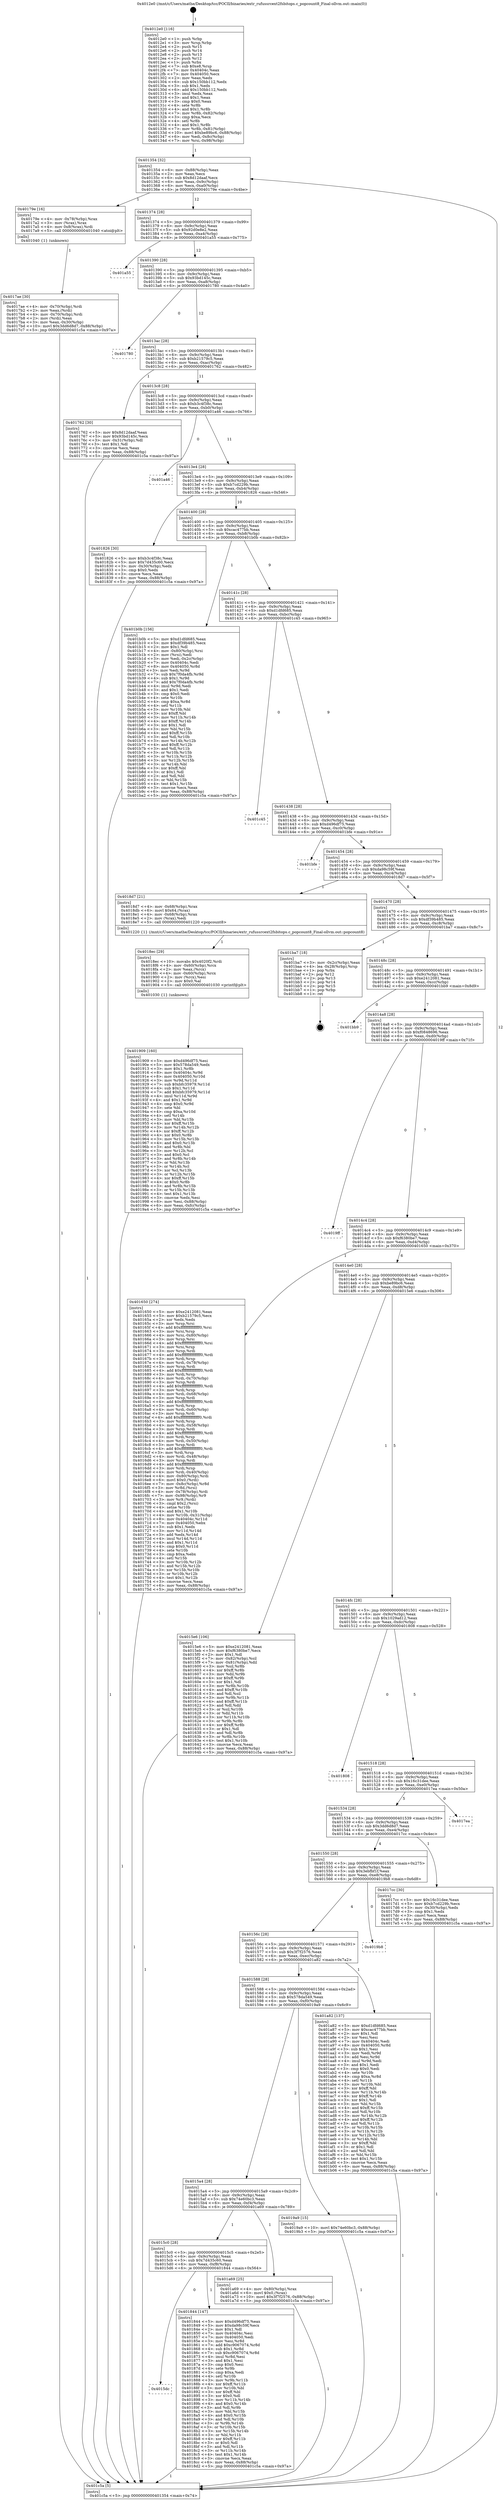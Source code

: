 digraph "0x4012e0" {
  label = "0x4012e0 (/mnt/c/Users/mathe/Desktop/tcc/POCII/binaries/extr_rufussrcext2fsbitops.c_popcount8_Final-ollvm.out::main(0))"
  labelloc = "t"
  node[shape=record]

  Entry [label="",width=0.3,height=0.3,shape=circle,fillcolor=black,style=filled]
  "0x401354" [label="{
     0x401354 [32]\l
     | [instrs]\l
     &nbsp;&nbsp;0x401354 \<+6\>: mov -0x88(%rbp),%eax\l
     &nbsp;&nbsp;0x40135a \<+2\>: mov %eax,%ecx\l
     &nbsp;&nbsp;0x40135c \<+6\>: sub $0x8d12daaf,%ecx\l
     &nbsp;&nbsp;0x401362 \<+6\>: mov %eax,-0x9c(%rbp)\l
     &nbsp;&nbsp;0x401368 \<+6\>: mov %ecx,-0xa0(%rbp)\l
     &nbsp;&nbsp;0x40136e \<+6\>: je 000000000040179e \<main+0x4be\>\l
  }"]
  "0x40179e" [label="{
     0x40179e [16]\l
     | [instrs]\l
     &nbsp;&nbsp;0x40179e \<+4\>: mov -0x78(%rbp),%rax\l
     &nbsp;&nbsp;0x4017a2 \<+3\>: mov (%rax),%rax\l
     &nbsp;&nbsp;0x4017a5 \<+4\>: mov 0x8(%rax),%rdi\l
     &nbsp;&nbsp;0x4017a9 \<+5\>: call 0000000000401040 \<atoi@plt\>\l
     | [calls]\l
     &nbsp;&nbsp;0x401040 \{1\} (unknown)\l
  }"]
  "0x401374" [label="{
     0x401374 [28]\l
     | [instrs]\l
     &nbsp;&nbsp;0x401374 \<+5\>: jmp 0000000000401379 \<main+0x99\>\l
     &nbsp;&nbsp;0x401379 \<+6\>: mov -0x9c(%rbp),%eax\l
     &nbsp;&nbsp;0x40137f \<+5\>: sub $0x92d0e8e2,%eax\l
     &nbsp;&nbsp;0x401384 \<+6\>: mov %eax,-0xa4(%rbp)\l
     &nbsp;&nbsp;0x40138a \<+6\>: je 0000000000401a55 \<main+0x775\>\l
  }"]
  Exit [label="",width=0.3,height=0.3,shape=circle,fillcolor=black,style=filled,peripheries=2]
  "0x401a55" [label="{
     0x401a55\l
  }", style=dashed]
  "0x401390" [label="{
     0x401390 [28]\l
     | [instrs]\l
     &nbsp;&nbsp;0x401390 \<+5\>: jmp 0000000000401395 \<main+0xb5\>\l
     &nbsp;&nbsp;0x401395 \<+6\>: mov -0x9c(%rbp),%eax\l
     &nbsp;&nbsp;0x40139b \<+5\>: sub $0x93bd145c,%eax\l
     &nbsp;&nbsp;0x4013a0 \<+6\>: mov %eax,-0xa8(%rbp)\l
     &nbsp;&nbsp;0x4013a6 \<+6\>: je 0000000000401780 \<main+0x4a0\>\l
  }"]
  "0x401909" [label="{
     0x401909 [160]\l
     | [instrs]\l
     &nbsp;&nbsp;0x401909 \<+5\>: mov $0xd496df75,%esi\l
     &nbsp;&nbsp;0x40190e \<+5\>: mov $0x578da549,%edx\l
     &nbsp;&nbsp;0x401913 \<+3\>: mov $0x1,%r8b\l
     &nbsp;&nbsp;0x401916 \<+8\>: mov 0x40404c,%r9d\l
     &nbsp;&nbsp;0x40191e \<+8\>: mov 0x404050,%r10d\l
     &nbsp;&nbsp;0x401926 \<+3\>: mov %r9d,%r11d\l
     &nbsp;&nbsp;0x401929 \<+7\>: sub $0xbfc35979,%r11d\l
     &nbsp;&nbsp;0x401930 \<+4\>: sub $0x1,%r11d\l
     &nbsp;&nbsp;0x401934 \<+7\>: add $0xbfc35979,%r11d\l
     &nbsp;&nbsp;0x40193b \<+4\>: imul %r11d,%r9d\l
     &nbsp;&nbsp;0x40193f \<+4\>: and $0x1,%r9d\l
     &nbsp;&nbsp;0x401943 \<+4\>: cmp $0x0,%r9d\l
     &nbsp;&nbsp;0x401947 \<+3\>: sete %bl\l
     &nbsp;&nbsp;0x40194a \<+4\>: cmp $0xa,%r10d\l
     &nbsp;&nbsp;0x40194e \<+4\>: setl %r14b\l
     &nbsp;&nbsp;0x401952 \<+3\>: mov %bl,%r15b\l
     &nbsp;&nbsp;0x401955 \<+4\>: xor $0xff,%r15b\l
     &nbsp;&nbsp;0x401959 \<+3\>: mov %r14b,%r12b\l
     &nbsp;&nbsp;0x40195c \<+4\>: xor $0xff,%r12b\l
     &nbsp;&nbsp;0x401960 \<+4\>: xor $0x0,%r8b\l
     &nbsp;&nbsp;0x401964 \<+3\>: mov %r15b,%r13b\l
     &nbsp;&nbsp;0x401967 \<+4\>: and $0x0,%r13b\l
     &nbsp;&nbsp;0x40196b \<+3\>: and %r8b,%bl\l
     &nbsp;&nbsp;0x40196e \<+3\>: mov %r12b,%cl\l
     &nbsp;&nbsp;0x401971 \<+3\>: and $0x0,%cl\l
     &nbsp;&nbsp;0x401974 \<+3\>: and %r8b,%r14b\l
     &nbsp;&nbsp;0x401977 \<+3\>: or %bl,%r13b\l
     &nbsp;&nbsp;0x40197a \<+3\>: or %r14b,%cl\l
     &nbsp;&nbsp;0x40197d \<+3\>: xor %cl,%r13b\l
     &nbsp;&nbsp;0x401980 \<+3\>: or %r12b,%r15b\l
     &nbsp;&nbsp;0x401983 \<+4\>: xor $0xff,%r15b\l
     &nbsp;&nbsp;0x401987 \<+4\>: or $0x0,%r8b\l
     &nbsp;&nbsp;0x40198b \<+3\>: and %r8b,%r15b\l
     &nbsp;&nbsp;0x40198e \<+3\>: or %r15b,%r13b\l
     &nbsp;&nbsp;0x401991 \<+4\>: test $0x1,%r13b\l
     &nbsp;&nbsp;0x401995 \<+3\>: cmovne %edx,%esi\l
     &nbsp;&nbsp;0x401998 \<+6\>: mov %esi,-0x88(%rbp)\l
     &nbsp;&nbsp;0x40199e \<+6\>: mov %eax,-0xfc(%rbp)\l
     &nbsp;&nbsp;0x4019a4 \<+5\>: jmp 0000000000401c5a \<main+0x97a\>\l
  }"]
  "0x401780" [label="{
     0x401780\l
  }", style=dashed]
  "0x4013ac" [label="{
     0x4013ac [28]\l
     | [instrs]\l
     &nbsp;&nbsp;0x4013ac \<+5\>: jmp 00000000004013b1 \<main+0xd1\>\l
     &nbsp;&nbsp;0x4013b1 \<+6\>: mov -0x9c(%rbp),%eax\l
     &nbsp;&nbsp;0x4013b7 \<+5\>: sub $0xb21579c5,%eax\l
     &nbsp;&nbsp;0x4013bc \<+6\>: mov %eax,-0xac(%rbp)\l
     &nbsp;&nbsp;0x4013c2 \<+6\>: je 0000000000401762 \<main+0x482\>\l
  }"]
  "0x4018ec" [label="{
     0x4018ec [29]\l
     | [instrs]\l
     &nbsp;&nbsp;0x4018ec \<+10\>: movabs $0x4020f2,%rdi\l
     &nbsp;&nbsp;0x4018f6 \<+4\>: mov -0x60(%rbp),%rcx\l
     &nbsp;&nbsp;0x4018fa \<+2\>: mov %eax,(%rcx)\l
     &nbsp;&nbsp;0x4018fc \<+4\>: mov -0x60(%rbp),%rcx\l
     &nbsp;&nbsp;0x401900 \<+2\>: mov (%rcx),%esi\l
     &nbsp;&nbsp;0x401902 \<+2\>: mov $0x0,%al\l
     &nbsp;&nbsp;0x401904 \<+5\>: call 0000000000401030 \<printf@plt\>\l
     | [calls]\l
     &nbsp;&nbsp;0x401030 \{1\} (unknown)\l
  }"]
  "0x401762" [label="{
     0x401762 [30]\l
     | [instrs]\l
     &nbsp;&nbsp;0x401762 \<+5\>: mov $0x8d12daaf,%eax\l
     &nbsp;&nbsp;0x401767 \<+5\>: mov $0x93bd145c,%ecx\l
     &nbsp;&nbsp;0x40176c \<+3\>: mov -0x31(%rbp),%dl\l
     &nbsp;&nbsp;0x40176f \<+3\>: test $0x1,%dl\l
     &nbsp;&nbsp;0x401772 \<+3\>: cmovne %ecx,%eax\l
     &nbsp;&nbsp;0x401775 \<+6\>: mov %eax,-0x88(%rbp)\l
     &nbsp;&nbsp;0x40177b \<+5\>: jmp 0000000000401c5a \<main+0x97a\>\l
  }"]
  "0x4013c8" [label="{
     0x4013c8 [28]\l
     | [instrs]\l
     &nbsp;&nbsp;0x4013c8 \<+5\>: jmp 00000000004013cd \<main+0xed\>\l
     &nbsp;&nbsp;0x4013cd \<+6\>: mov -0x9c(%rbp),%eax\l
     &nbsp;&nbsp;0x4013d3 \<+5\>: sub $0xb3c4f38c,%eax\l
     &nbsp;&nbsp;0x4013d8 \<+6\>: mov %eax,-0xb0(%rbp)\l
     &nbsp;&nbsp;0x4013de \<+6\>: je 0000000000401a46 \<main+0x766\>\l
  }"]
  "0x4015dc" [label="{
     0x4015dc\l
  }", style=dashed]
  "0x401a46" [label="{
     0x401a46\l
  }", style=dashed]
  "0x4013e4" [label="{
     0x4013e4 [28]\l
     | [instrs]\l
     &nbsp;&nbsp;0x4013e4 \<+5\>: jmp 00000000004013e9 \<main+0x109\>\l
     &nbsp;&nbsp;0x4013e9 \<+6\>: mov -0x9c(%rbp),%eax\l
     &nbsp;&nbsp;0x4013ef \<+5\>: sub $0xb7cd229b,%eax\l
     &nbsp;&nbsp;0x4013f4 \<+6\>: mov %eax,-0xb4(%rbp)\l
     &nbsp;&nbsp;0x4013fa \<+6\>: je 0000000000401826 \<main+0x546\>\l
  }"]
  "0x401844" [label="{
     0x401844 [147]\l
     | [instrs]\l
     &nbsp;&nbsp;0x401844 \<+5\>: mov $0xd496df75,%eax\l
     &nbsp;&nbsp;0x401849 \<+5\>: mov $0xda98c59f,%ecx\l
     &nbsp;&nbsp;0x40184e \<+2\>: mov $0x1,%dl\l
     &nbsp;&nbsp;0x401850 \<+7\>: mov 0x40404c,%esi\l
     &nbsp;&nbsp;0x401857 \<+7\>: mov 0x404050,%edi\l
     &nbsp;&nbsp;0x40185e \<+3\>: mov %esi,%r8d\l
     &nbsp;&nbsp;0x401861 \<+7\>: add $0xc9067074,%r8d\l
     &nbsp;&nbsp;0x401868 \<+4\>: sub $0x1,%r8d\l
     &nbsp;&nbsp;0x40186c \<+7\>: sub $0xc9067074,%r8d\l
     &nbsp;&nbsp;0x401873 \<+4\>: imul %r8d,%esi\l
     &nbsp;&nbsp;0x401877 \<+3\>: and $0x1,%esi\l
     &nbsp;&nbsp;0x40187a \<+3\>: cmp $0x0,%esi\l
     &nbsp;&nbsp;0x40187d \<+4\>: sete %r9b\l
     &nbsp;&nbsp;0x401881 \<+3\>: cmp $0xa,%edi\l
     &nbsp;&nbsp;0x401884 \<+4\>: setl %r10b\l
     &nbsp;&nbsp;0x401888 \<+3\>: mov %r9b,%r11b\l
     &nbsp;&nbsp;0x40188b \<+4\>: xor $0xff,%r11b\l
     &nbsp;&nbsp;0x40188f \<+3\>: mov %r10b,%bl\l
     &nbsp;&nbsp;0x401892 \<+3\>: xor $0xff,%bl\l
     &nbsp;&nbsp;0x401895 \<+3\>: xor $0x0,%dl\l
     &nbsp;&nbsp;0x401898 \<+3\>: mov %r11b,%r14b\l
     &nbsp;&nbsp;0x40189b \<+4\>: and $0x0,%r14b\l
     &nbsp;&nbsp;0x40189f \<+3\>: and %dl,%r9b\l
     &nbsp;&nbsp;0x4018a2 \<+3\>: mov %bl,%r15b\l
     &nbsp;&nbsp;0x4018a5 \<+4\>: and $0x0,%r15b\l
     &nbsp;&nbsp;0x4018a9 \<+3\>: and %dl,%r10b\l
     &nbsp;&nbsp;0x4018ac \<+3\>: or %r9b,%r14b\l
     &nbsp;&nbsp;0x4018af \<+3\>: or %r10b,%r15b\l
     &nbsp;&nbsp;0x4018b2 \<+3\>: xor %r15b,%r14b\l
     &nbsp;&nbsp;0x4018b5 \<+3\>: or %bl,%r11b\l
     &nbsp;&nbsp;0x4018b8 \<+4\>: xor $0xff,%r11b\l
     &nbsp;&nbsp;0x4018bc \<+3\>: or $0x0,%dl\l
     &nbsp;&nbsp;0x4018bf \<+3\>: and %dl,%r11b\l
     &nbsp;&nbsp;0x4018c2 \<+3\>: or %r11b,%r14b\l
     &nbsp;&nbsp;0x4018c5 \<+4\>: test $0x1,%r14b\l
     &nbsp;&nbsp;0x4018c9 \<+3\>: cmovne %ecx,%eax\l
     &nbsp;&nbsp;0x4018cc \<+6\>: mov %eax,-0x88(%rbp)\l
     &nbsp;&nbsp;0x4018d2 \<+5\>: jmp 0000000000401c5a \<main+0x97a\>\l
  }"]
  "0x401826" [label="{
     0x401826 [30]\l
     | [instrs]\l
     &nbsp;&nbsp;0x401826 \<+5\>: mov $0xb3c4f38c,%eax\l
     &nbsp;&nbsp;0x40182b \<+5\>: mov $0x7d435c60,%ecx\l
     &nbsp;&nbsp;0x401830 \<+3\>: mov -0x30(%rbp),%edx\l
     &nbsp;&nbsp;0x401833 \<+3\>: cmp $0x0,%edx\l
     &nbsp;&nbsp;0x401836 \<+3\>: cmove %ecx,%eax\l
     &nbsp;&nbsp;0x401839 \<+6\>: mov %eax,-0x88(%rbp)\l
     &nbsp;&nbsp;0x40183f \<+5\>: jmp 0000000000401c5a \<main+0x97a\>\l
  }"]
  "0x401400" [label="{
     0x401400 [28]\l
     | [instrs]\l
     &nbsp;&nbsp;0x401400 \<+5\>: jmp 0000000000401405 \<main+0x125\>\l
     &nbsp;&nbsp;0x401405 \<+6\>: mov -0x9c(%rbp),%eax\l
     &nbsp;&nbsp;0x40140b \<+5\>: sub $0xcac477bb,%eax\l
     &nbsp;&nbsp;0x401410 \<+6\>: mov %eax,-0xb8(%rbp)\l
     &nbsp;&nbsp;0x401416 \<+6\>: je 0000000000401b0b \<main+0x82b\>\l
  }"]
  "0x4015c0" [label="{
     0x4015c0 [28]\l
     | [instrs]\l
     &nbsp;&nbsp;0x4015c0 \<+5\>: jmp 00000000004015c5 \<main+0x2e5\>\l
     &nbsp;&nbsp;0x4015c5 \<+6\>: mov -0x9c(%rbp),%eax\l
     &nbsp;&nbsp;0x4015cb \<+5\>: sub $0x7d435c60,%eax\l
     &nbsp;&nbsp;0x4015d0 \<+6\>: mov %eax,-0xf8(%rbp)\l
     &nbsp;&nbsp;0x4015d6 \<+6\>: je 0000000000401844 \<main+0x564\>\l
  }"]
  "0x401b0b" [label="{
     0x401b0b [156]\l
     | [instrs]\l
     &nbsp;&nbsp;0x401b0b \<+5\>: mov $0xd1dfd685,%eax\l
     &nbsp;&nbsp;0x401b10 \<+5\>: mov $0xdf39b485,%ecx\l
     &nbsp;&nbsp;0x401b15 \<+2\>: mov $0x1,%dl\l
     &nbsp;&nbsp;0x401b17 \<+4\>: mov -0x80(%rbp),%rsi\l
     &nbsp;&nbsp;0x401b1b \<+2\>: mov (%rsi),%edi\l
     &nbsp;&nbsp;0x401b1d \<+3\>: mov %edi,-0x2c(%rbp)\l
     &nbsp;&nbsp;0x401b20 \<+7\>: mov 0x40404c,%edi\l
     &nbsp;&nbsp;0x401b27 \<+8\>: mov 0x404050,%r8d\l
     &nbsp;&nbsp;0x401b2f \<+3\>: mov %edi,%r9d\l
     &nbsp;&nbsp;0x401b32 \<+7\>: sub $0x7f0da4fb,%r9d\l
     &nbsp;&nbsp;0x401b39 \<+4\>: sub $0x1,%r9d\l
     &nbsp;&nbsp;0x401b3d \<+7\>: add $0x7f0da4fb,%r9d\l
     &nbsp;&nbsp;0x401b44 \<+4\>: imul %r9d,%edi\l
     &nbsp;&nbsp;0x401b48 \<+3\>: and $0x1,%edi\l
     &nbsp;&nbsp;0x401b4b \<+3\>: cmp $0x0,%edi\l
     &nbsp;&nbsp;0x401b4e \<+4\>: sete %r10b\l
     &nbsp;&nbsp;0x401b52 \<+4\>: cmp $0xa,%r8d\l
     &nbsp;&nbsp;0x401b56 \<+4\>: setl %r11b\l
     &nbsp;&nbsp;0x401b5a \<+3\>: mov %r10b,%bl\l
     &nbsp;&nbsp;0x401b5d \<+3\>: xor $0xff,%bl\l
     &nbsp;&nbsp;0x401b60 \<+3\>: mov %r11b,%r14b\l
     &nbsp;&nbsp;0x401b63 \<+4\>: xor $0xff,%r14b\l
     &nbsp;&nbsp;0x401b67 \<+3\>: xor $0x1,%dl\l
     &nbsp;&nbsp;0x401b6a \<+3\>: mov %bl,%r15b\l
     &nbsp;&nbsp;0x401b6d \<+4\>: and $0xff,%r15b\l
     &nbsp;&nbsp;0x401b71 \<+3\>: and %dl,%r10b\l
     &nbsp;&nbsp;0x401b74 \<+3\>: mov %r14b,%r12b\l
     &nbsp;&nbsp;0x401b77 \<+4\>: and $0xff,%r12b\l
     &nbsp;&nbsp;0x401b7b \<+3\>: and %dl,%r11b\l
     &nbsp;&nbsp;0x401b7e \<+3\>: or %r10b,%r15b\l
     &nbsp;&nbsp;0x401b81 \<+3\>: or %r11b,%r12b\l
     &nbsp;&nbsp;0x401b84 \<+3\>: xor %r12b,%r15b\l
     &nbsp;&nbsp;0x401b87 \<+3\>: or %r14b,%bl\l
     &nbsp;&nbsp;0x401b8a \<+3\>: xor $0xff,%bl\l
     &nbsp;&nbsp;0x401b8d \<+3\>: or $0x1,%dl\l
     &nbsp;&nbsp;0x401b90 \<+2\>: and %dl,%bl\l
     &nbsp;&nbsp;0x401b92 \<+3\>: or %bl,%r15b\l
     &nbsp;&nbsp;0x401b95 \<+4\>: test $0x1,%r15b\l
     &nbsp;&nbsp;0x401b99 \<+3\>: cmovne %ecx,%eax\l
     &nbsp;&nbsp;0x401b9c \<+6\>: mov %eax,-0x88(%rbp)\l
     &nbsp;&nbsp;0x401ba2 \<+5\>: jmp 0000000000401c5a \<main+0x97a\>\l
  }"]
  "0x40141c" [label="{
     0x40141c [28]\l
     | [instrs]\l
     &nbsp;&nbsp;0x40141c \<+5\>: jmp 0000000000401421 \<main+0x141\>\l
     &nbsp;&nbsp;0x401421 \<+6\>: mov -0x9c(%rbp),%eax\l
     &nbsp;&nbsp;0x401427 \<+5\>: sub $0xd1dfd685,%eax\l
     &nbsp;&nbsp;0x40142c \<+6\>: mov %eax,-0xbc(%rbp)\l
     &nbsp;&nbsp;0x401432 \<+6\>: je 0000000000401c45 \<main+0x965\>\l
  }"]
  "0x401a69" [label="{
     0x401a69 [25]\l
     | [instrs]\l
     &nbsp;&nbsp;0x401a69 \<+4\>: mov -0x80(%rbp),%rax\l
     &nbsp;&nbsp;0x401a6d \<+6\>: movl $0x0,(%rax)\l
     &nbsp;&nbsp;0x401a73 \<+10\>: movl $0x3f7f2576,-0x88(%rbp)\l
     &nbsp;&nbsp;0x401a7d \<+5\>: jmp 0000000000401c5a \<main+0x97a\>\l
  }"]
  "0x401c45" [label="{
     0x401c45\l
  }", style=dashed]
  "0x401438" [label="{
     0x401438 [28]\l
     | [instrs]\l
     &nbsp;&nbsp;0x401438 \<+5\>: jmp 000000000040143d \<main+0x15d\>\l
     &nbsp;&nbsp;0x40143d \<+6\>: mov -0x9c(%rbp),%eax\l
     &nbsp;&nbsp;0x401443 \<+5\>: sub $0xd496df75,%eax\l
     &nbsp;&nbsp;0x401448 \<+6\>: mov %eax,-0xc0(%rbp)\l
     &nbsp;&nbsp;0x40144e \<+6\>: je 0000000000401bfe \<main+0x91e\>\l
  }"]
  "0x4015a4" [label="{
     0x4015a4 [28]\l
     | [instrs]\l
     &nbsp;&nbsp;0x4015a4 \<+5\>: jmp 00000000004015a9 \<main+0x2c9\>\l
     &nbsp;&nbsp;0x4015a9 \<+6\>: mov -0x9c(%rbp),%eax\l
     &nbsp;&nbsp;0x4015af \<+5\>: sub $0x74e60bc3,%eax\l
     &nbsp;&nbsp;0x4015b4 \<+6\>: mov %eax,-0xf4(%rbp)\l
     &nbsp;&nbsp;0x4015ba \<+6\>: je 0000000000401a69 \<main+0x789\>\l
  }"]
  "0x401bfe" [label="{
     0x401bfe\l
  }", style=dashed]
  "0x401454" [label="{
     0x401454 [28]\l
     | [instrs]\l
     &nbsp;&nbsp;0x401454 \<+5\>: jmp 0000000000401459 \<main+0x179\>\l
     &nbsp;&nbsp;0x401459 \<+6\>: mov -0x9c(%rbp),%eax\l
     &nbsp;&nbsp;0x40145f \<+5\>: sub $0xda98c59f,%eax\l
     &nbsp;&nbsp;0x401464 \<+6\>: mov %eax,-0xc4(%rbp)\l
     &nbsp;&nbsp;0x40146a \<+6\>: je 00000000004018d7 \<main+0x5f7\>\l
  }"]
  "0x4019a9" [label="{
     0x4019a9 [15]\l
     | [instrs]\l
     &nbsp;&nbsp;0x4019a9 \<+10\>: movl $0x74e60bc3,-0x88(%rbp)\l
     &nbsp;&nbsp;0x4019b3 \<+5\>: jmp 0000000000401c5a \<main+0x97a\>\l
  }"]
  "0x4018d7" [label="{
     0x4018d7 [21]\l
     | [instrs]\l
     &nbsp;&nbsp;0x4018d7 \<+4\>: mov -0x68(%rbp),%rax\l
     &nbsp;&nbsp;0x4018db \<+6\>: movl $0x64,(%rax)\l
     &nbsp;&nbsp;0x4018e1 \<+4\>: mov -0x68(%rbp),%rax\l
     &nbsp;&nbsp;0x4018e5 \<+2\>: mov (%rax),%edi\l
     &nbsp;&nbsp;0x4018e7 \<+5\>: call 0000000000401220 \<popcount8\>\l
     | [calls]\l
     &nbsp;&nbsp;0x401220 \{1\} (/mnt/c/Users/mathe/Desktop/tcc/POCII/binaries/extr_rufussrcext2fsbitops.c_popcount8_Final-ollvm.out::popcount8)\l
  }"]
  "0x401470" [label="{
     0x401470 [28]\l
     | [instrs]\l
     &nbsp;&nbsp;0x401470 \<+5\>: jmp 0000000000401475 \<main+0x195\>\l
     &nbsp;&nbsp;0x401475 \<+6\>: mov -0x9c(%rbp),%eax\l
     &nbsp;&nbsp;0x40147b \<+5\>: sub $0xdf39b485,%eax\l
     &nbsp;&nbsp;0x401480 \<+6\>: mov %eax,-0xc8(%rbp)\l
     &nbsp;&nbsp;0x401486 \<+6\>: je 0000000000401ba7 \<main+0x8c7\>\l
  }"]
  "0x401588" [label="{
     0x401588 [28]\l
     | [instrs]\l
     &nbsp;&nbsp;0x401588 \<+5\>: jmp 000000000040158d \<main+0x2ad\>\l
     &nbsp;&nbsp;0x40158d \<+6\>: mov -0x9c(%rbp),%eax\l
     &nbsp;&nbsp;0x401593 \<+5\>: sub $0x578da549,%eax\l
     &nbsp;&nbsp;0x401598 \<+6\>: mov %eax,-0xf0(%rbp)\l
     &nbsp;&nbsp;0x40159e \<+6\>: je 00000000004019a9 \<main+0x6c9\>\l
  }"]
  "0x401ba7" [label="{
     0x401ba7 [18]\l
     | [instrs]\l
     &nbsp;&nbsp;0x401ba7 \<+3\>: mov -0x2c(%rbp),%eax\l
     &nbsp;&nbsp;0x401baa \<+4\>: lea -0x28(%rbp),%rsp\l
     &nbsp;&nbsp;0x401bae \<+1\>: pop %rbx\l
     &nbsp;&nbsp;0x401baf \<+2\>: pop %r12\l
     &nbsp;&nbsp;0x401bb1 \<+2\>: pop %r13\l
     &nbsp;&nbsp;0x401bb3 \<+2\>: pop %r14\l
     &nbsp;&nbsp;0x401bb5 \<+2\>: pop %r15\l
     &nbsp;&nbsp;0x401bb7 \<+1\>: pop %rbp\l
     &nbsp;&nbsp;0x401bb8 \<+1\>: ret\l
  }"]
  "0x40148c" [label="{
     0x40148c [28]\l
     | [instrs]\l
     &nbsp;&nbsp;0x40148c \<+5\>: jmp 0000000000401491 \<main+0x1b1\>\l
     &nbsp;&nbsp;0x401491 \<+6\>: mov -0x9c(%rbp),%eax\l
     &nbsp;&nbsp;0x401497 \<+5\>: sub $0xe2412081,%eax\l
     &nbsp;&nbsp;0x40149c \<+6\>: mov %eax,-0xcc(%rbp)\l
     &nbsp;&nbsp;0x4014a2 \<+6\>: je 0000000000401bb9 \<main+0x8d9\>\l
  }"]
  "0x401a82" [label="{
     0x401a82 [137]\l
     | [instrs]\l
     &nbsp;&nbsp;0x401a82 \<+5\>: mov $0xd1dfd685,%eax\l
     &nbsp;&nbsp;0x401a87 \<+5\>: mov $0xcac477bb,%ecx\l
     &nbsp;&nbsp;0x401a8c \<+2\>: mov $0x1,%dl\l
     &nbsp;&nbsp;0x401a8e \<+2\>: xor %esi,%esi\l
     &nbsp;&nbsp;0x401a90 \<+7\>: mov 0x40404c,%edi\l
     &nbsp;&nbsp;0x401a97 \<+8\>: mov 0x404050,%r8d\l
     &nbsp;&nbsp;0x401a9f \<+3\>: sub $0x1,%esi\l
     &nbsp;&nbsp;0x401aa2 \<+3\>: mov %edi,%r9d\l
     &nbsp;&nbsp;0x401aa5 \<+3\>: add %esi,%r9d\l
     &nbsp;&nbsp;0x401aa8 \<+4\>: imul %r9d,%edi\l
     &nbsp;&nbsp;0x401aac \<+3\>: and $0x1,%edi\l
     &nbsp;&nbsp;0x401aaf \<+3\>: cmp $0x0,%edi\l
     &nbsp;&nbsp;0x401ab2 \<+4\>: sete %r10b\l
     &nbsp;&nbsp;0x401ab6 \<+4\>: cmp $0xa,%r8d\l
     &nbsp;&nbsp;0x401aba \<+4\>: setl %r11b\l
     &nbsp;&nbsp;0x401abe \<+3\>: mov %r10b,%bl\l
     &nbsp;&nbsp;0x401ac1 \<+3\>: xor $0xff,%bl\l
     &nbsp;&nbsp;0x401ac4 \<+3\>: mov %r11b,%r14b\l
     &nbsp;&nbsp;0x401ac7 \<+4\>: xor $0xff,%r14b\l
     &nbsp;&nbsp;0x401acb \<+3\>: xor $0x1,%dl\l
     &nbsp;&nbsp;0x401ace \<+3\>: mov %bl,%r15b\l
     &nbsp;&nbsp;0x401ad1 \<+4\>: and $0xff,%r15b\l
     &nbsp;&nbsp;0x401ad5 \<+3\>: and %dl,%r10b\l
     &nbsp;&nbsp;0x401ad8 \<+3\>: mov %r14b,%r12b\l
     &nbsp;&nbsp;0x401adb \<+4\>: and $0xff,%r12b\l
     &nbsp;&nbsp;0x401adf \<+3\>: and %dl,%r11b\l
     &nbsp;&nbsp;0x401ae2 \<+3\>: or %r10b,%r15b\l
     &nbsp;&nbsp;0x401ae5 \<+3\>: or %r11b,%r12b\l
     &nbsp;&nbsp;0x401ae8 \<+3\>: xor %r12b,%r15b\l
     &nbsp;&nbsp;0x401aeb \<+3\>: or %r14b,%bl\l
     &nbsp;&nbsp;0x401aee \<+3\>: xor $0xff,%bl\l
     &nbsp;&nbsp;0x401af1 \<+3\>: or $0x1,%dl\l
     &nbsp;&nbsp;0x401af4 \<+2\>: and %dl,%bl\l
     &nbsp;&nbsp;0x401af6 \<+3\>: or %bl,%r15b\l
     &nbsp;&nbsp;0x401af9 \<+4\>: test $0x1,%r15b\l
     &nbsp;&nbsp;0x401afd \<+3\>: cmovne %ecx,%eax\l
     &nbsp;&nbsp;0x401b00 \<+6\>: mov %eax,-0x88(%rbp)\l
     &nbsp;&nbsp;0x401b06 \<+5\>: jmp 0000000000401c5a \<main+0x97a\>\l
  }"]
  "0x401bb9" [label="{
     0x401bb9\l
  }", style=dashed]
  "0x4014a8" [label="{
     0x4014a8 [28]\l
     | [instrs]\l
     &nbsp;&nbsp;0x4014a8 \<+5\>: jmp 00000000004014ad \<main+0x1cd\>\l
     &nbsp;&nbsp;0x4014ad \<+6\>: mov -0x9c(%rbp),%eax\l
     &nbsp;&nbsp;0x4014b3 \<+5\>: sub $0xf0848696,%eax\l
     &nbsp;&nbsp;0x4014b8 \<+6\>: mov %eax,-0xd0(%rbp)\l
     &nbsp;&nbsp;0x4014be \<+6\>: je 00000000004019ff \<main+0x71f\>\l
  }"]
  "0x40156c" [label="{
     0x40156c [28]\l
     | [instrs]\l
     &nbsp;&nbsp;0x40156c \<+5\>: jmp 0000000000401571 \<main+0x291\>\l
     &nbsp;&nbsp;0x401571 \<+6\>: mov -0x9c(%rbp),%eax\l
     &nbsp;&nbsp;0x401577 \<+5\>: sub $0x3f7f2576,%eax\l
     &nbsp;&nbsp;0x40157c \<+6\>: mov %eax,-0xec(%rbp)\l
     &nbsp;&nbsp;0x401582 \<+6\>: je 0000000000401a82 \<main+0x7a2\>\l
  }"]
  "0x4019ff" [label="{
     0x4019ff\l
  }", style=dashed]
  "0x4014c4" [label="{
     0x4014c4 [28]\l
     | [instrs]\l
     &nbsp;&nbsp;0x4014c4 \<+5\>: jmp 00000000004014c9 \<main+0x1e9\>\l
     &nbsp;&nbsp;0x4014c9 \<+6\>: mov -0x9c(%rbp),%eax\l
     &nbsp;&nbsp;0x4014cf \<+5\>: sub $0xf6380be7,%eax\l
     &nbsp;&nbsp;0x4014d4 \<+6\>: mov %eax,-0xd4(%rbp)\l
     &nbsp;&nbsp;0x4014da \<+6\>: je 0000000000401650 \<main+0x370\>\l
  }"]
  "0x4019b8" [label="{
     0x4019b8\l
  }", style=dashed]
  "0x401650" [label="{
     0x401650 [274]\l
     | [instrs]\l
     &nbsp;&nbsp;0x401650 \<+5\>: mov $0xe2412081,%eax\l
     &nbsp;&nbsp;0x401655 \<+5\>: mov $0xb21579c5,%ecx\l
     &nbsp;&nbsp;0x40165a \<+2\>: xor %edx,%edx\l
     &nbsp;&nbsp;0x40165c \<+3\>: mov %rsp,%rsi\l
     &nbsp;&nbsp;0x40165f \<+4\>: add $0xfffffffffffffff0,%rsi\l
     &nbsp;&nbsp;0x401663 \<+3\>: mov %rsi,%rsp\l
     &nbsp;&nbsp;0x401666 \<+4\>: mov %rsi,-0x80(%rbp)\l
     &nbsp;&nbsp;0x40166a \<+3\>: mov %rsp,%rsi\l
     &nbsp;&nbsp;0x40166d \<+4\>: add $0xfffffffffffffff0,%rsi\l
     &nbsp;&nbsp;0x401671 \<+3\>: mov %rsi,%rsp\l
     &nbsp;&nbsp;0x401674 \<+3\>: mov %rsp,%rdi\l
     &nbsp;&nbsp;0x401677 \<+4\>: add $0xfffffffffffffff0,%rdi\l
     &nbsp;&nbsp;0x40167b \<+3\>: mov %rdi,%rsp\l
     &nbsp;&nbsp;0x40167e \<+4\>: mov %rdi,-0x78(%rbp)\l
     &nbsp;&nbsp;0x401682 \<+3\>: mov %rsp,%rdi\l
     &nbsp;&nbsp;0x401685 \<+4\>: add $0xfffffffffffffff0,%rdi\l
     &nbsp;&nbsp;0x401689 \<+3\>: mov %rdi,%rsp\l
     &nbsp;&nbsp;0x40168c \<+4\>: mov %rdi,-0x70(%rbp)\l
     &nbsp;&nbsp;0x401690 \<+3\>: mov %rsp,%rdi\l
     &nbsp;&nbsp;0x401693 \<+4\>: add $0xfffffffffffffff0,%rdi\l
     &nbsp;&nbsp;0x401697 \<+3\>: mov %rdi,%rsp\l
     &nbsp;&nbsp;0x40169a \<+4\>: mov %rdi,-0x68(%rbp)\l
     &nbsp;&nbsp;0x40169e \<+3\>: mov %rsp,%rdi\l
     &nbsp;&nbsp;0x4016a1 \<+4\>: add $0xfffffffffffffff0,%rdi\l
     &nbsp;&nbsp;0x4016a5 \<+3\>: mov %rdi,%rsp\l
     &nbsp;&nbsp;0x4016a8 \<+4\>: mov %rdi,-0x60(%rbp)\l
     &nbsp;&nbsp;0x4016ac \<+3\>: mov %rsp,%rdi\l
     &nbsp;&nbsp;0x4016af \<+4\>: add $0xfffffffffffffff0,%rdi\l
     &nbsp;&nbsp;0x4016b3 \<+3\>: mov %rdi,%rsp\l
     &nbsp;&nbsp;0x4016b6 \<+4\>: mov %rdi,-0x58(%rbp)\l
     &nbsp;&nbsp;0x4016ba \<+3\>: mov %rsp,%rdi\l
     &nbsp;&nbsp;0x4016bd \<+4\>: add $0xfffffffffffffff0,%rdi\l
     &nbsp;&nbsp;0x4016c1 \<+3\>: mov %rdi,%rsp\l
     &nbsp;&nbsp;0x4016c4 \<+4\>: mov %rdi,-0x50(%rbp)\l
     &nbsp;&nbsp;0x4016c8 \<+3\>: mov %rsp,%rdi\l
     &nbsp;&nbsp;0x4016cb \<+4\>: add $0xfffffffffffffff0,%rdi\l
     &nbsp;&nbsp;0x4016cf \<+3\>: mov %rdi,%rsp\l
     &nbsp;&nbsp;0x4016d2 \<+4\>: mov %rdi,-0x48(%rbp)\l
     &nbsp;&nbsp;0x4016d6 \<+3\>: mov %rsp,%rdi\l
     &nbsp;&nbsp;0x4016d9 \<+4\>: add $0xfffffffffffffff0,%rdi\l
     &nbsp;&nbsp;0x4016dd \<+3\>: mov %rdi,%rsp\l
     &nbsp;&nbsp;0x4016e0 \<+4\>: mov %rdi,-0x40(%rbp)\l
     &nbsp;&nbsp;0x4016e4 \<+4\>: mov -0x80(%rbp),%rdi\l
     &nbsp;&nbsp;0x4016e8 \<+6\>: movl $0x0,(%rdi)\l
     &nbsp;&nbsp;0x4016ee \<+7\>: mov -0x8c(%rbp),%r8d\l
     &nbsp;&nbsp;0x4016f5 \<+3\>: mov %r8d,(%rsi)\l
     &nbsp;&nbsp;0x4016f8 \<+4\>: mov -0x78(%rbp),%rdi\l
     &nbsp;&nbsp;0x4016fc \<+7\>: mov -0x98(%rbp),%r9\l
     &nbsp;&nbsp;0x401703 \<+3\>: mov %r9,(%rdi)\l
     &nbsp;&nbsp;0x401706 \<+3\>: cmpl $0x2,(%rsi)\l
     &nbsp;&nbsp;0x401709 \<+4\>: setne %r10b\l
     &nbsp;&nbsp;0x40170d \<+4\>: and $0x1,%r10b\l
     &nbsp;&nbsp;0x401711 \<+4\>: mov %r10b,-0x31(%rbp)\l
     &nbsp;&nbsp;0x401715 \<+8\>: mov 0x40404c,%r11d\l
     &nbsp;&nbsp;0x40171d \<+7\>: mov 0x404050,%ebx\l
     &nbsp;&nbsp;0x401724 \<+3\>: sub $0x1,%edx\l
     &nbsp;&nbsp;0x401727 \<+3\>: mov %r11d,%r14d\l
     &nbsp;&nbsp;0x40172a \<+3\>: add %edx,%r14d\l
     &nbsp;&nbsp;0x40172d \<+4\>: imul %r14d,%r11d\l
     &nbsp;&nbsp;0x401731 \<+4\>: and $0x1,%r11d\l
     &nbsp;&nbsp;0x401735 \<+4\>: cmp $0x0,%r11d\l
     &nbsp;&nbsp;0x401739 \<+4\>: sete %r10b\l
     &nbsp;&nbsp;0x40173d \<+3\>: cmp $0xa,%ebx\l
     &nbsp;&nbsp;0x401740 \<+4\>: setl %r15b\l
     &nbsp;&nbsp;0x401744 \<+3\>: mov %r10b,%r12b\l
     &nbsp;&nbsp;0x401747 \<+3\>: and %r15b,%r12b\l
     &nbsp;&nbsp;0x40174a \<+3\>: xor %r15b,%r10b\l
     &nbsp;&nbsp;0x40174d \<+3\>: or %r10b,%r12b\l
     &nbsp;&nbsp;0x401750 \<+4\>: test $0x1,%r12b\l
     &nbsp;&nbsp;0x401754 \<+3\>: cmovne %ecx,%eax\l
     &nbsp;&nbsp;0x401757 \<+6\>: mov %eax,-0x88(%rbp)\l
     &nbsp;&nbsp;0x40175d \<+5\>: jmp 0000000000401c5a \<main+0x97a\>\l
  }"]
  "0x4014e0" [label="{
     0x4014e0 [28]\l
     | [instrs]\l
     &nbsp;&nbsp;0x4014e0 \<+5\>: jmp 00000000004014e5 \<main+0x205\>\l
     &nbsp;&nbsp;0x4014e5 \<+6\>: mov -0x9c(%rbp),%eax\l
     &nbsp;&nbsp;0x4014eb \<+5\>: sub $0xbe89bc6,%eax\l
     &nbsp;&nbsp;0x4014f0 \<+6\>: mov %eax,-0xd8(%rbp)\l
     &nbsp;&nbsp;0x4014f6 \<+6\>: je 00000000004015e6 \<main+0x306\>\l
  }"]
  "0x401550" [label="{
     0x401550 [28]\l
     | [instrs]\l
     &nbsp;&nbsp;0x401550 \<+5\>: jmp 0000000000401555 \<main+0x275\>\l
     &nbsp;&nbsp;0x401555 \<+6\>: mov -0x9c(%rbp),%eax\l
     &nbsp;&nbsp;0x40155b \<+5\>: sub $0x3ebfbf1f,%eax\l
     &nbsp;&nbsp;0x401560 \<+6\>: mov %eax,-0xe8(%rbp)\l
     &nbsp;&nbsp;0x401566 \<+6\>: je 00000000004019b8 \<main+0x6d8\>\l
  }"]
  "0x4015e6" [label="{
     0x4015e6 [106]\l
     | [instrs]\l
     &nbsp;&nbsp;0x4015e6 \<+5\>: mov $0xe2412081,%eax\l
     &nbsp;&nbsp;0x4015eb \<+5\>: mov $0xf6380be7,%ecx\l
     &nbsp;&nbsp;0x4015f0 \<+2\>: mov $0x1,%dl\l
     &nbsp;&nbsp;0x4015f2 \<+7\>: mov -0x82(%rbp),%sil\l
     &nbsp;&nbsp;0x4015f9 \<+7\>: mov -0x81(%rbp),%dil\l
     &nbsp;&nbsp;0x401600 \<+3\>: mov %sil,%r8b\l
     &nbsp;&nbsp;0x401603 \<+4\>: xor $0xff,%r8b\l
     &nbsp;&nbsp;0x401607 \<+3\>: mov %dil,%r9b\l
     &nbsp;&nbsp;0x40160a \<+4\>: xor $0xff,%r9b\l
     &nbsp;&nbsp;0x40160e \<+3\>: xor $0x1,%dl\l
     &nbsp;&nbsp;0x401611 \<+3\>: mov %r8b,%r10b\l
     &nbsp;&nbsp;0x401614 \<+4\>: and $0xff,%r10b\l
     &nbsp;&nbsp;0x401618 \<+3\>: and %dl,%sil\l
     &nbsp;&nbsp;0x40161b \<+3\>: mov %r9b,%r11b\l
     &nbsp;&nbsp;0x40161e \<+4\>: and $0xff,%r11b\l
     &nbsp;&nbsp;0x401622 \<+3\>: and %dl,%dil\l
     &nbsp;&nbsp;0x401625 \<+3\>: or %sil,%r10b\l
     &nbsp;&nbsp;0x401628 \<+3\>: or %dil,%r11b\l
     &nbsp;&nbsp;0x40162b \<+3\>: xor %r11b,%r10b\l
     &nbsp;&nbsp;0x40162e \<+3\>: or %r9b,%r8b\l
     &nbsp;&nbsp;0x401631 \<+4\>: xor $0xff,%r8b\l
     &nbsp;&nbsp;0x401635 \<+3\>: or $0x1,%dl\l
     &nbsp;&nbsp;0x401638 \<+3\>: and %dl,%r8b\l
     &nbsp;&nbsp;0x40163b \<+3\>: or %r8b,%r10b\l
     &nbsp;&nbsp;0x40163e \<+4\>: test $0x1,%r10b\l
     &nbsp;&nbsp;0x401642 \<+3\>: cmovne %ecx,%eax\l
     &nbsp;&nbsp;0x401645 \<+6\>: mov %eax,-0x88(%rbp)\l
     &nbsp;&nbsp;0x40164b \<+5\>: jmp 0000000000401c5a \<main+0x97a\>\l
  }"]
  "0x4014fc" [label="{
     0x4014fc [28]\l
     | [instrs]\l
     &nbsp;&nbsp;0x4014fc \<+5\>: jmp 0000000000401501 \<main+0x221\>\l
     &nbsp;&nbsp;0x401501 \<+6\>: mov -0x9c(%rbp),%eax\l
     &nbsp;&nbsp;0x401507 \<+5\>: sub $0x1029ad12,%eax\l
     &nbsp;&nbsp;0x40150c \<+6\>: mov %eax,-0xdc(%rbp)\l
     &nbsp;&nbsp;0x401512 \<+6\>: je 0000000000401808 \<main+0x528\>\l
  }"]
  "0x401c5a" [label="{
     0x401c5a [5]\l
     | [instrs]\l
     &nbsp;&nbsp;0x401c5a \<+5\>: jmp 0000000000401354 \<main+0x74\>\l
  }"]
  "0x4012e0" [label="{
     0x4012e0 [116]\l
     | [instrs]\l
     &nbsp;&nbsp;0x4012e0 \<+1\>: push %rbp\l
     &nbsp;&nbsp;0x4012e1 \<+3\>: mov %rsp,%rbp\l
     &nbsp;&nbsp;0x4012e4 \<+2\>: push %r15\l
     &nbsp;&nbsp;0x4012e6 \<+2\>: push %r14\l
     &nbsp;&nbsp;0x4012e8 \<+2\>: push %r13\l
     &nbsp;&nbsp;0x4012ea \<+2\>: push %r12\l
     &nbsp;&nbsp;0x4012ec \<+1\>: push %rbx\l
     &nbsp;&nbsp;0x4012ed \<+7\>: sub $0xe8,%rsp\l
     &nbsp;&nbsp;0x4012f4 \<+7\>: mov 0x40404c,%eax\l
     &nbsp;&nbsp;0x4012fb \<+7\>: mov 0x404050,%ecx\l
     &nbsp;&nbsp;0x401302 \<+2\>: mov %eax,%edx\l
     &nbsp;&nbsp;0x401304 \<+6\>: sub $0x150bb112,%edx\l
     &nbsp;&nbsp;0x40130a \<+3\>: sub $0x1,%edx\l
     &nbsp;&nbsp;0x40130d \<+6\>: add $0x150bb112,%edx\l
     &nbsp;&nbsp;0x401313 \<+3\>: imul %edx,%eax\l
     &nbsp;&nbsp;0x401316 \<+3\>: and $0x1,%eax\l
     &nbsp;&nbsp;0x401319 \<+3\>: cmp $0x0,%eax\l
     &nbsp;&nbsp;0x40131c \<+4\>: sete %r8b\l
     &nbsp;&nbsp;0x401320 \<+4\>: and $0x1,%r8b\l
     &nbsp;&nbsp;0x401324 \<+7\>: mov %r8b,-0x82(%rbp)\l
     &nbsp;&nbsp;0x40132b \<+3\>: cmp $0xa,%ecx\l
     &nbsp;&nbsp;0x40132e \<+4\>: setl %r8b\l
     &nbsp;&nbsp;0x401332 \<+4\>: and $0x1,%r8b\l
     &nbsp;&nbsp;0x401336 \<+7\>: mov %r8b,-0x81(%rbp)\l
     &nbsp;&nbsp;0x40133d \<+10\>: movl $0xbe89bc6,-0x88(%rbp)\l
     &nbsp;&nbsp;0x401347 \<+6\>: mov %edi,-0x8c(%rbp)\l
     &nbsp;&nbsp;0x40134d \<+7\>: mov %rsi,-0x98(%rbp)\l
  }"]
  "0x4017cc" [label="{
     0x4017cc [30]\l
     | [instrs]\l
     &nbsp;&nbsp;0x4017cc \<+5\>: mov $0x16c31dee,%eax\l
     &nbsp;&nbsp;0x4017d1 \<+5\>: mov $0xb7cd229b,%ecx\l
     &nbsp;&nbsp;0x4017d6 \<+3\>: mov -0x30(%rbp),%edx\l
     &nbsp;&nbsp;0x4017d9 \<+3\>: cmp $0x1,%edx\l
     &nbsp;&nbsp;0x4017dc \<+3\>: cmovl %ecx,%eax\l
     &nbsp;&nbsp;0x4017df \<+6\>: mov %eax,-0x88(%rbp)\l
     &nbsp;&nbsp;0x4017e5 \<+5\>: jmp 0000000000401c5a \<main+0x97a\>\l
  }"]
  "0x4017ae" [label="{
     0x4017ae [30]\l
     | [instrs]\l
     &nbsp;&nbsp;0x4017ae \<+4\>: mov -0x70(%rbp),%rdi\l
     &nbsp;&nbsp;0x4017b2 \<+2\>: mov %eax,(%rdi)\l
     &nbsp;&nbsp;0x4017b4 \<+4\>: mov -0x70(%rbp),%rdi\l
     &nbsp;&nbsp;0x4017b8 \<+2\>: mov (%rdi),%eax\l
     &nbsp;&nbsp;0x4017ba \<+3\>: mov %eax,-0x30(%rbp)\l
     &nbsp;&nbsp;0x4017bd \<+10\>: movl $0x3dd6d8d7,-0x88(%rbp)\l
     &nbsp;&nbsp;0x4017c7 \<+5\>: jmp 0000000000401c5a \<main+0x97a\>\l
  }"]
  "0x401534" [label="{
     0x401534 [28]\l
     | [instrs]\l
     &nbsp;&nbsp;0x401534 \<+5\>: jmp 0000000000401539 \<main+0x259\>\l
     &nbsp;&nbsp;0x401539 \<+6\>: mov -0x9c(%rbp),%eax\l
     &nbsp;&nbsp;0x40153f \<+5\>: sub $0x3dd6d8d7,%eax\l
     &nbsp;&nbsp;0x401544 \<+6\>: mov %eax,-0xe4(%rbp)\l
     &nbsp;&nbsp;0x40154a \<+6\>: je 00000000004017cc \<main+0x4ec\>\l
  }"]
  "0x401808" [label="{
     0x401808\l
  }", style=dashed]
  "0x401518" [label="{
     0x401518 [28]\l
     | [instrs]\l
     &nbsp;&nbsp;0x401518 \<+5\>: jmp 000000000040151d \<main+0x23d\>\l
     &nbsp;&nbsp;0x40151d \<+6\>: mov -0x9c(%rbp),%eax\l
     &nbsp;&nbsp;0x401523 \<+5\>: sub $0x16c31dee,%eax\l
     &nbsp;&nbsp;0x401528 \<+6\>: mov %eax,-0xe0(%rbp)\l
     &nbsp;&nbsp;0x40152e \<+6\>: je 00000000004017ea \<main+0x50a\>\l
  }"]
  "0x4017ea" [label="{
     0x4017ea\l
  }", style=dashed]
  Entry -> "0x4012e0" [label=" 1"]
  "0x401354" -> "0x40179e" [label=" 1"]
  "0x401354" -> "0x401374" [label=" 12"]
  "0x401ba7" -> Exit [label=" 1"]
  "0x401374" -> "0x401a55" [label=" 0"]
  "0x401374" -> "0x401390" [label=" 12"]
  "0x401b0b" -> "0x401c5a" [label=" 1"]
  "0x401390" -> "0x401780" [label=" 0"]
  "0x401390" -> "0x4013ac" [label=" 12"]
  "0x401a82" -> "0x401c5a" [label=" 1"]
  "0x4013ac" -> "0x401762" [label=" 1"]
  "0x4013ac" -> "0x4013c8" [label=" 11"]
  "0x401a69" -> "0x401c5a" [label=" 1"]
  "0x4013c8" -> "0x401a46" [label=" 0"]
  "0x4013c8" -> "0x4013e4" [label=" 11"]
  "0x4019a9" -> "0x401c5a" [label=" 1"]
  "0x4013e4" -> "0x401826" [label=" 1"]
  "0x4013e4" -> "0x401400" [label=" 10"]
  "0x401909" -> "0x401c5a" [label=" 1"]
  "0x401400" -> "0x401b0b" [label=" 1"]
  "0x401400" -> "0x40141c" [label=" 9"]
  "0x4018d7" -> "0x4018ec" [label=" 1"]
  "0x40141c" -> "0x401c45" [label=" 0"]
  "0x40141c" -> "0x401438" [label=" 9"]
  "0x401844" -> "0x401c5a" [label=" 1"]
  "0x401438" -> "0x401bfe" [label=" 0"]
  "0x401438" -> "0x401454" [label=" 9"]
  "0x4015c0" -> "0x401844" [label=" 1"]
  "0x401454" -> "0x4018d7" [label=" 1"]
  "0x401454" -> "0x401470" [label=" 8"]
  "0x4018ec" -> "0x401909" [label=" 1"]
  "0x401470" -> "0x401ba7" [label=" 1"]
  "0x401470" -> "0x40148c" [label=" 7"]
  "0x4015a4" -> "0x401a69" [label=" 1"]
  "0x40148c" -> "0x401bb9" [label=" 0"]
  "0x40148c" -> "0x4014a8" [label=" 7"]
  "0x4015c0" -> "0x4015dc" [label=" 0"]
  "0x4014a8" -> "0x4019ff" [label=" 0"]
  "0x4014a8" -> "0x4014c4" [label=" 7"]
  "0x401588" -> "0x4019a9" [label=" 1"]
  "0x4014c4" -> "0x401650" [label=" 1"]
  "0x4014c4" -> "0x4014e0" [label=" 6"]
  "0x4015a4" -> "0x4015c0" [label=" 1"]
  "0x4014e0" -> "0x4015e6" [label=" 1"]
  "0x4014e0" -> "0x4014fc" [label=" 5"]
  "0x4015e6" -> "0x401c5a" [label=" 1"]
  "0x4012e0" -> "0x401354" [label=" 1"]
  "0x401c5a" -> "0x401354" [label=" 12"]
  "0x40156c" -> "0x401a82" [label=" 1"]
  "0x401650" -> "0x401c5a" [label=" 1"]
  "0x401762" -> "0x401c5a" [label=" 1"]
  "0x40179e" -> "0x4017ae" [label=" 1"]
  "0x4017ae" -> "0x401c5a" [label=" 1"]
  "0x401588" -> "0x4015a4" [label=" 2"]
  "0x4014fc" -> "0x401808" [label=" 0"]
  "0x4014fc" -> "0x401518" [label=" 5"]
  "0x401550" -> "0x4019b8" [label=" 0"]
  "0x401518" -> "0x4017ea" [label=" 0"]
  "0x401518" -> "0x401534" [label=" 5"]
  "0x401550" -> "0x40156c" [label=" 4"]
  "0x401534" -> "0x4017cc" [label=" 1"]
  "0x401534" -> "0x401550" [label=" 4"]
  "0x4017cc" -> "0x401c5a" [label=" 1"]
  "0x401826" -> "0x401c5a" [label=" 1"]
  "0x40156c" -> "0x401588" [label=" 3"]
}
